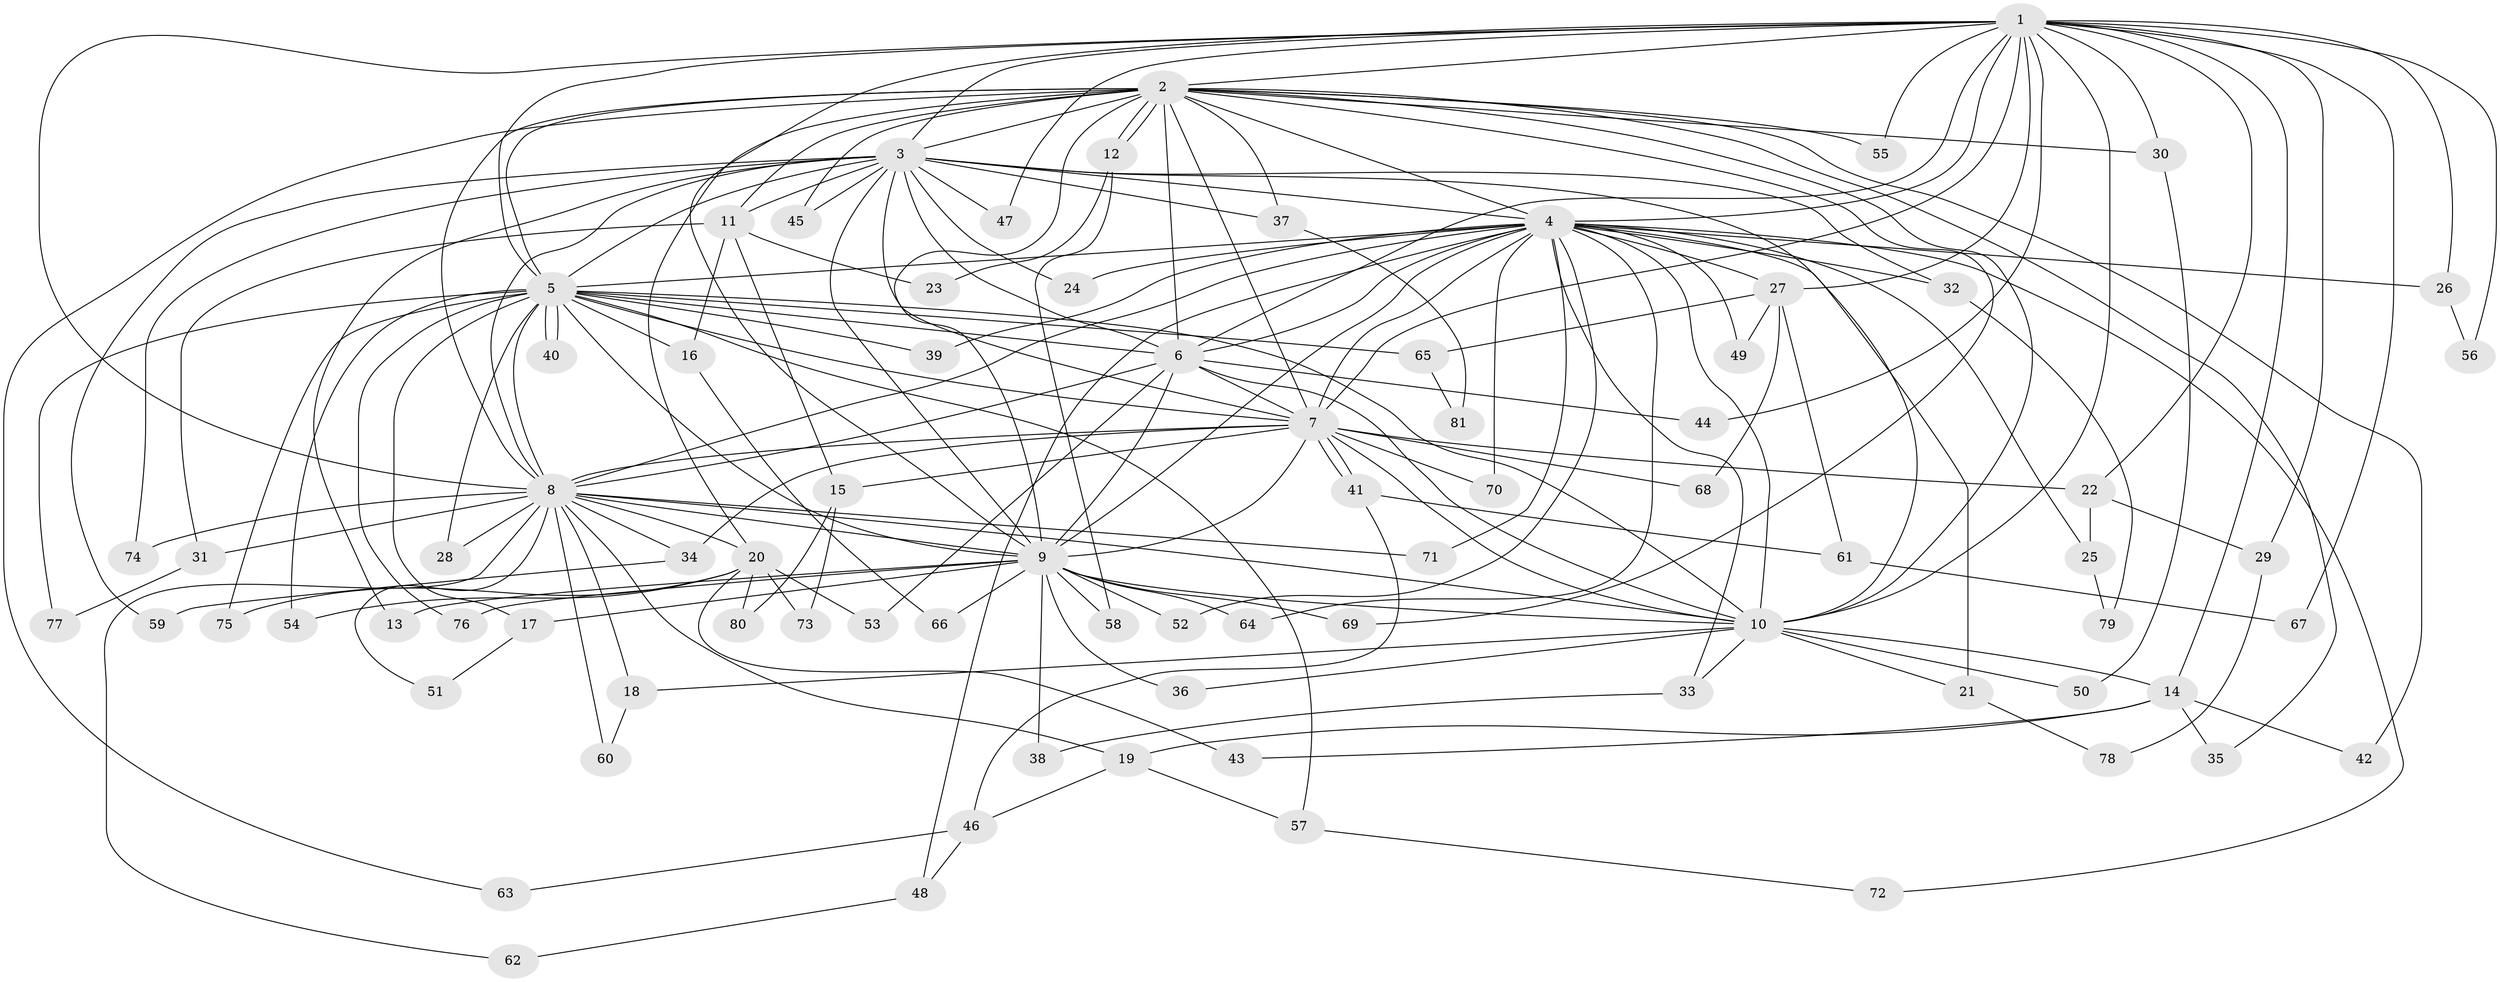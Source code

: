 // Generated by graph-tools (version 1.1) at 2025/11/02/27/25 16:11:02]
// undirected, 81 vertices, 187 edges
graph export_dot {
graph [start="1"]
  node [color=gray90,style=filled];
  1;
  2;
  3;
  4;
  5;
  6;
  7;
  8;
  9;
  10;
  11;
  12;
  13;
  14;
  15;
  16;
  17;
  18;
  19;
  20;
  21;
  22;
  23;
  24;
  25;
  26;
  27;
  28;
  29;
  30;
  31;
  32;
  33;
  34;
  35;
  36;
  37;
  38;
  39;
  40;
  41;
  42;
  43;
  44;
  45;
  46;
  47;
  48;
  49;
  50;
  51;
  52;
  53;
  54;
  55;
  56;
  57;
  58;
  59;
  60;
  61;
  62;
  63;
  64;
  65;
  66;
  67;
  68;
  69;
  70;
  71;
  72;
  73;
  74;
  75;
  76;
  77;
  78;
  79;
  80;
  81;
  1 -- 2;
  1 -- 3;
  1 -- 4;
  1 -- 5;
  1 -- 6;
  1 -- 7;
  1 -- 8;
  1 -- 9;
  1 -- 10;
  1 -- 14;
  1 -- 22;
  1 -- 26;
  1 -- 27;
  1 -- 29;
  1 -- 30;
  1 -- 44;
  1 -- 47;
  1 -- 55;
  1 -- 56;
  1 -- 67;
  2 -- 3;
  2 -- 4;
  2 -- 5;
  2 -- 6;
  2 -- 7;
  2 -- 8;
  2 -- 9;
  2 -- 10;
  2 -- 11;
  2 -- 12;
  2 -- 12;
  2 -- 20;
  2 -- 30;
  2 -- 35;
  2 -- 37;
  2 -- 42;
  2 -- 45;
  2 -- 55;
  2 -- 63;
  2 -- 69;
  3 -- 4;
  3 -- 5;
  3 -- 6;
  3 -- 7;
  3 -- 8;
  3 -- 9;
  3 -- 10;
  3 -- 11;
  3 -- 13;
  3 -- 24;
  3 -- 32;
  3 -- 37;
  3 -- 45;
  3 -- 47;
  3 -- 59;
  3 -- 74;
  4 -- 5;
  4 -- 6;
  4 -- 7;
  4 -- 8;
  4 -- 9;
  4 -- 10;
  4 -- 21;
  4 -- 24;
  4 -- 25;
  4 -- 26;
  4 -- 27;
  4 -- 32;
  4 -- 33;
  4 -- 39;
  4 -- 48;
  4 -- 49;
  4 -- 52;
  4 -- 64;
  4 -- 70;
  4 -- 71;
  4 -- 72;
  5 -- 6;
  5 -- 7;
  5 -- 8;
  5 -- 9;
  5 -- 10;
  5 -- 16;
  5 -- 17;
  5 -- 28;
  5 -- 39;
  5 -- 40;
  5 -- 40;
  5 -- 54;
  5 -- 57;
  5 -- 65;
  5 -- 75;
  5 -- 76;
  5 -- 77;
  6 -- 7;
  6 -- 8;
  6 -- 9;
  6 -- 10;
  6 -- 44;
  6 -- 53;
  7 -- 8;
  7 -- 9;
  7 -- 10;
  7 -- 15;
  7 -- 22;
  7 -- 34;
  7 -- 41;
  7 -- 41;
  7 -- 68;
  7 -- 70;
  8 -- 9;
  8 -- 10;
  8 -- 18;
  8 -- 19;
  8 -- 20;
  8 -- 28;
  8 -- 31;
  8 -- 34;
  8 -- 51;
  8 -- 60;
  8 -- 62;
  8 -- 71;
  8 -- 74;
  9 -- 10;
  9 -- 13;
  9 -- 17;
  9 -- 36;
  9 -- 38;
  9 -- 52;
  9 -- 58;
  9 -- 64;
  9 -- 66;
  9 -- 69;
  9 -- 76;
  10 -- 14;
  10 -- 18;
  10 -- 21;
  10 -- 33;
  10 -- 36;
  10 -- 50;
  11 -- 15;
  11 -- 16;
  11 -- 23;
  11 -- 31;
  12 -- 23;
  12 -- 58;
  14 -- 19;
  14 -- 35;
  14 -- 42;
  14 -- 43;
  15 -- 73;
  15 -- 80;
  16 -- 66;
  17 -- 51;
  18 -- 60;
  19 -- 46;
  19 -- 57;
  20 -- 43;
  20 -- 53;
  20 -- 54;
  20 -- 73;
  20 -- 75;
  20 -- 80;
  21 -- 78;
  22 -- 25;
  22 -- 29;
  25 -- 79;
  26 -- 56;
  27 -- 49;
  27 -- 61;
  27 -- 65;
  27 -- 68;
  29 -- 78;
  30 -- 50;
  31 -- 77;
  32 -- 79;
  33 -- 38;
  34 -- 59;
  37 -- 81;
  41 -- 46;
  41 -- 61;
  46 -- 48;
  46 -- 63;
  48 -- 62;
  57 -- 72;
  61 -- 67;
  65 -- 81;
}
